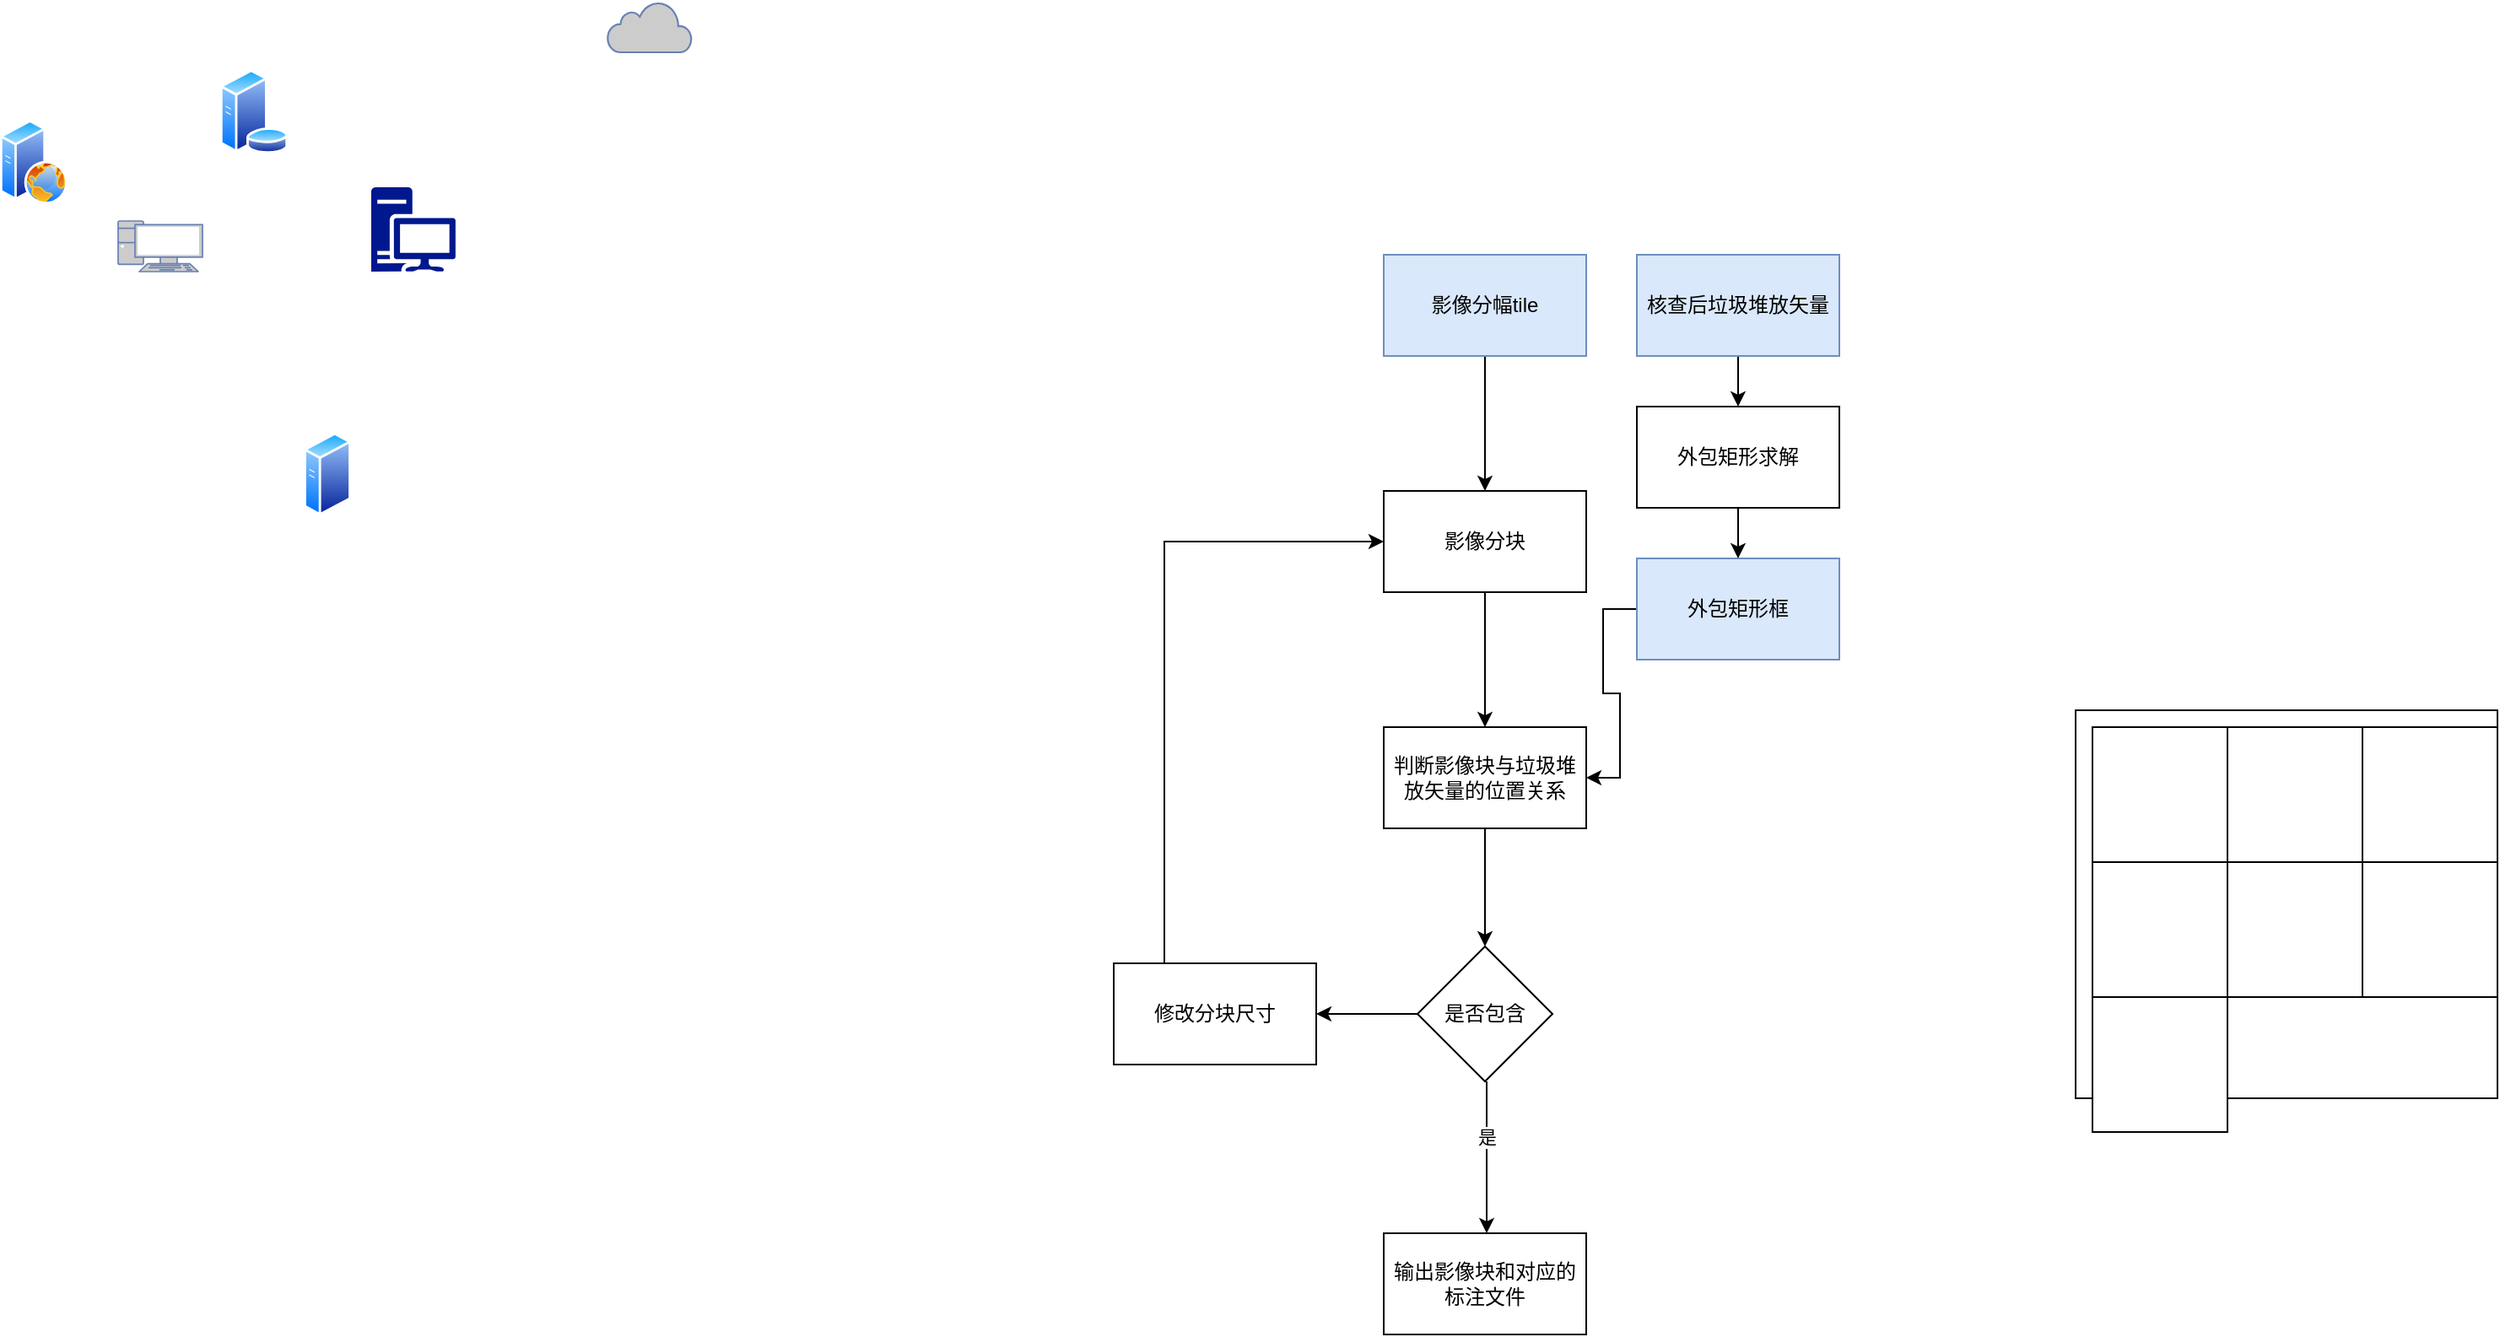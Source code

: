 <mxfile version="14.0.3" type="github">
  <diagram id="j75nfmK6J37ABNzmhTS_" name="Page-1">
    <mxGraphModel dx="1185" dy="662" grid="1" gridSize="10" guides="1" tooltips="1" connect="1" arrows="1" fold="1" page="1" pageScale="1" pageWidth="827" pageHeight="1169" math="0" shadow="0">
      <root>
        <mxCell id="0" />
        <mxCell id="1" parent="0" />
        <mxCell id="qlOuIvPT4pSOrEptGePD-4" value="" style="html=1;outlineConnect=0;fillColor=#CCCCCC;strokeColor=#6881B3;gradientColor=none;gradientDirection=north;strokeWidth=2;shape=mxgraph.networks.cloud;fontColor=#ffffff;" vertex="1" parent="1">
          <mxGeometry x="440" y="40" width="50" height="30" as="geometry" />
        </mxCell>
        <mxCell id="qlOuIvPT4pSOrEptGePD-7" value="" style="fontColor=#0066CC;verticalAlign=top;verticalLabelPosition=bottom;labelPosition=center;align=center;html=1;outlineConnect=0;fillColor=#CCCCCC;strokeColor=#6881B3;gradientColor=none;gradientDirection=north;strokeWidth=2;shape=mxgraph.networks.pc;" vertex="1" parent="1">
          <mxGeometry x="150" y="170" width="50" height="30" as="geometry" />
        </mxCell>
        <mxCell id="qlOuIvPT4pSOrEptGePD-8" value="" style="aspect=fixed;pointerEvents=1;shadow=0;dashed=0;html=1;strokeColor=none;labelPosition=center;verticalLabelPosition=bottom;verticalAlign=top;align=center;fillColor=#00188D;shape=mxgraph.mscae.enterprise.workstation_client" vertex="1" parent="1">
          <mxGeometry x="300" y="150" width="50" height="50" as="geometry" />
        </mxCell>
        <mxCell id="qlOuIvPT4pSOrEptGePD-10" value="" style="aspect=fixed;perimeter=ellipsePerimeter;html=1;align=center;shadow=0;dashed=0;spacingTop=3;image;image=img/lib/active_directory/web_server.svg;" vertex="1" parent="1">
          <mxGeometry x="80" y="110" width="40" height="50" as="geometry" />
        </mxCell>
        <mxCell id="qlOuIvPT4pSOrEptGePD-11" value="" style="aspect=fixed;perimeter=ellipsePerimeter;html=1;align=center;shadow=0;dashed=0;spacingTop=3;image;image=img/lib/active_directory/database_server.svg;" vertex="1" parent="1">
          <mxGeometry x="210" y="80" width="41" height="50" as="geometry" />
        </mxCell>
        <mxCell id="qlOuIvPT4pSOrEptGePD-12" value="" style="aspect=fixed;perimeter=ellipsePerimeter;html=1;align=center;shadow=0;dashed=0;spacingTop=3;image;image=img/lib/active_directory/generic_server.svg;" vertex="1" parent="1">
          <mxGeometry x="260" y="295" width="28.0" height="50" as="geometry" />
        </mxCell>
        <mxCell id="qlOuIvPT4pSOrEptGePD-16" value="" style="edgeStyle=orthogonalEdgeStyle;rounded=0;orthogonalLoop=1;jettySize=auto;html=1;" edge="1" parent="1" source="qlOuIvPT4pSOrEptGePD-13" target="qlOuIvPT4pSOrEptGePD-15">
          <mxGeometry relative="1" as="geometry" />
        </mxCell>
        <mxCell id="qlOuIvPT4pSOrEptGePD-13" value="影像分幅tile" style="rounded=0;whiteSpace=wrap;html=1;fillColor=#dae8fc;strokeColor=#6c8ebf;" vertex="1" parent="1">
          <mxGeometry x="900" y="190" width="120" height="60" as="geometry" />
        </mxCell>
        <mxCell id="qlOuIvPT4pSOrEptGePD-23" style="edgeStyle=orthogonalEdgeStyle;rounded=0;orthogonalLoop=1;jettySize=auto;html=1;entryX=1;entryY=0.5;entryDx=0;entryDy=0;" edge="1" parent="1" source="qlOuIvPT4pSOrEptGePD-14" target="qlOuIvPT4pSOrEptGePD-21">
          <mxGeometry relative="1" as="geometry" />
        </mxCell>
        <mxCell id="qlOuIvPT4pSOrEptGePD-14" value="外包矩形框" style="rounded=0;whiteSpace=wrap;html=1;fillColor=#dae8fc;strokeColor=#6c8ebf;" vertex="1" parent="1">
          <mxGeometry x="1050" y="370" width="120" height="60" as="geometry" />
        </mxCell>
        <mxCell id="qlOuIvPT4pSOrEptGePD-22" value="" style="edgeStyle=orthogonalEdgeStyle;rounded=0;orthogonalLoop=1;jettySize=auto;html=1;" edge="1" parent="1" source="qlOuIvPT4pSOrEptGePD-15" target="qlOuIvPT4pSOrEptGePD-21">
          <mxGeometry relative="1" as="geometry" />
        </mxCell>
        <mxCell id="qlOuIvPT4pSOrEptGePD-15" value="影像分块" style="whiteSpace=wrap;html=1;rounded=0;" vertex="1" parent="1">
          <mxGeometry x="900" y="330" width="120" height="60" as="geometry" />
        </mxCell>
        <mxCell id="qlOuIvPT4pSOrEptGePD-25" value="" style="edgeStyle=orthogonalEdgeStyle;rounded=0;orthogonalLoop=1;jettySize=auto;html=1;" edge="1" parent="1" source="qlOuIvPT4pSOrEptGePD-21" target="qlOuIvPT4pSOrEptGePD-24">
          <mxGeometry relative="1" as="geometry" />
        </mxCell>
        <mxCell id="qlOuIvPT4pSOrEptGePD-21" value="判断影像块与垃圾堆放矢量的位置关系" style="whiteSpace=wrap;html=1;rounded=0;" vertex="1" parent="1">
          <mxGeometry x="900" y="470" width="120" height="60" as="geometry" />
        </mxCell>
        <mxCell id="qlOuIvPT4pSOrEptGePD-27" value="" style="edgeStyle=orthogonalEdgeStyle;rounded=0;orthogonalLoop=1;jettySize=auto;html=1;" edge="1" parent="1">
          <mxGeometry relative="1" as="geometry">
            <mxPoint x="961" y="680" as="sourcePoint" />
            <mxPoint x="961" y="770" as="targetPoint" />
          </mxGeometry>
        </mxCell>
        <mxCell id="qlOuIvPT4pSOrEptGePD-28" value="是" style="edgeLabel;html=1;align=center;verticalAlign=middle;resizable=0;points=[];" vertex="1" connectable="0" parent="qlOuIvPT4pSOrEptGePD-27">
          <mxGeometry x="-0.267" relative="1" as="geometry">
            <mxPoint as="offset" />
          </mxGeometry>
        </mxCell>
        <mxCell id="qlOuIvPT4pSOrEptGePD-36" value="" style="edgeStyle=orthogonalEdgeStyle;rounded=0;orthogonalLoop=1;jettySize=auto;html=1;" edge="1" parent="1" source="qlOuIvPT4pSOrEptGePD-24" target="qlOuIvPT4pSOrEptGePD-35">
          <mxGeometry relative="1" as="geometry" />
        </mxCell>
        <mxCell id="qlOuIvPT4pSOrEptGePD-24" value="是否包含" style="rhombus;whiteSpace=wrap;html=1;rounded=0;" vertex="1" parent="1">
          <mxGeometry x="920" y="600" width="80" height="80" as="geometry" />
        </mxCell>
        <mxCell id="qlOuIvPT4pSOrEptGePD-26" value="输出影像块和对应的 标注文件" style="whiteSpace=wrap;html=1;rounded=0;" vertex="1" parent="1">
          <mxGeometry x="900" y="770" width="120" height="60" as="geometry" />
        </mxCell>
        <mxCell id="qlOuIvPT4pSOrEptGePD-32" value="" style="edgeStyle=orthogonalEdgeStyle;rounded=0;orthogonalLoop=1;jettySize=auto;html=1;" edge="1" parent="1" source="qlOuIvPT4pSOrEptGePD-29" target="qlOuIvPT4pSOrEptGePD-31">
          <mxGeometry relative="1" as="geometry" />
        </mxCell>
        <mxCell id="qlOuIvPT4pSOrEptGePD-29" value="&lt;span&gt;核查后垃圾堆放矢量&lt;/span&gt;" style="rounded=0;whiteSpace=wrap;html=1;fillColor=#dae8fc;strokeColor=#6c8ebf;" vertex="1" parent="1">
          <mxGeometry x="1050" y="190" width="120" height="60" as="geometry" />
        </mxCell>
        <mxCell id="qlOuIvPT4pSOrEptGePD-33" style="edgeStyle=orthogonalEdgeStyle;rounded=0;orthogonalLoop=1;jettySize=auto;html=1;" edge="1" parent="1" source="qlOuIvPT4pSOrEptGePD-31" target="qlOuIvPT4pSOrEptGePD-14">
          <mxGeometry relative="1" as="geometry" />
        </mxCell>
        <mxCell id="qlOuIvPT4pSOrEptGePD-31" value="外包矩形求解" style="whiteSpace=wrap;html=1;rounded=0;" vertex="1" parent="1">
          <mxGeometry x="1050" y="280" width="120" height="60" as="geometry" />
        </mxCell>
        <mxCell id="qlOuIvPT4pSOrEptGePD-37" style="edgeStyle=orthogonalEdgeStyle;rounded=0;orthogonalLoop=1;jettySize=auto;html=1;entryX=0;entryY=0.5;entryDx=0;entryDy=0;" edge="1" parent="1" source="qlOuIvPT4pSOrEptGePD-35" target="qlOuIvPT4pSOrEptGePD-15">
          <mxGeometry relative="1" as="geometry">
            <Array as="points">
              <mxPoint x="770" y="360" />
            </Array>
          </mxGeometry>
        </mxCell>
        <mxCell id="qlOuIvPT4pSOrEptGePD-35" value="修改分块尺寸" style="whiteSpace=wrap;html=1;rounded=0;" vertex="1" parent="1">
          <mxGeometry x="740" y="610" width="120" height="60" as="geometry" />
        </mxCell>
        <mxCell id="qlOuIvPT4pSOrEptGePD-38" value="" style="rounded=0;whiteSpace=wrap;html=1;" vertex="1" parent="1">
          <mxGeometry x="1310" y="460" width="250" height="230" as="geometry" />
        </mxCell>
        <mxCell id="qlOuIvPT4pSOrEptGePD-39" value="" style="whiteSpace=wrap;html=1;aspect=fixed;" vertex="1" parent="1">
          <mxGeometry x="1320" y="470" width="80" height="80" as="geometry" />
        </mxCell>
        <mxCell id="qlOuIvPT4pSOrEptGePD-40" value="" style="whiteSpace=wrap;html=1;aspect=fixed;" vertex="1" parent="1">
          <mxGeometry x="1400" y="470" width="80" height="80" as="geometry" />
        </mxCell>
        <mxCell id="qlOuIvPT4pSOrEptGePD-41" value="" style="whiteSpace=wrap;html=1;aspect=fixed;" vertex="1" parent="1">
          <mxGeometry x="1480" y="470" width="80" height="80" as="geometry" />
        </mxCell>
        <mxCell id="qlOuIvPT4pSOrEptGePD-42" value="" style="whiteSpace=wrap;html=1;aspect=fixed;" vertex="1" parent="1">
          <mxGeometry x="1320" y="550" width="80" height="80" as="geometry" />
        </mxCell>
        <mxCell id="qlOuIvPT4pSOrEptGePD-43" value="" style="whiteSpace=wrap;html=1;aspect=fixed;" vertex="1" parent="1">
          <mxGeometry x="1400" y="550" width="80" height="80" as="geometry" />
        </mxCell>
        <mxCell id="qlOuIvPT4pSOrEptGePD-44" value="" style="whiteSpace=wrap;html=1;aspect=fixed;" vertex="1" parent="1">
          <mxGeometry x="1480" y="550" width="80" height="80" as="geometry" />
        </mxCell>
        <mxCell id="qlOuIvPT4pSOrEptGePD-45" value="" style="whiteSpace=wrap;html=1;aspect=fixed;" vertex="1" parent="1">
          <mxGeometry x="1320" y="630" width="80" height="80" as="geometry" />
        </mxCell>
      </root>
    </mxGraphModel>
  </diagram>
</mxfile>
